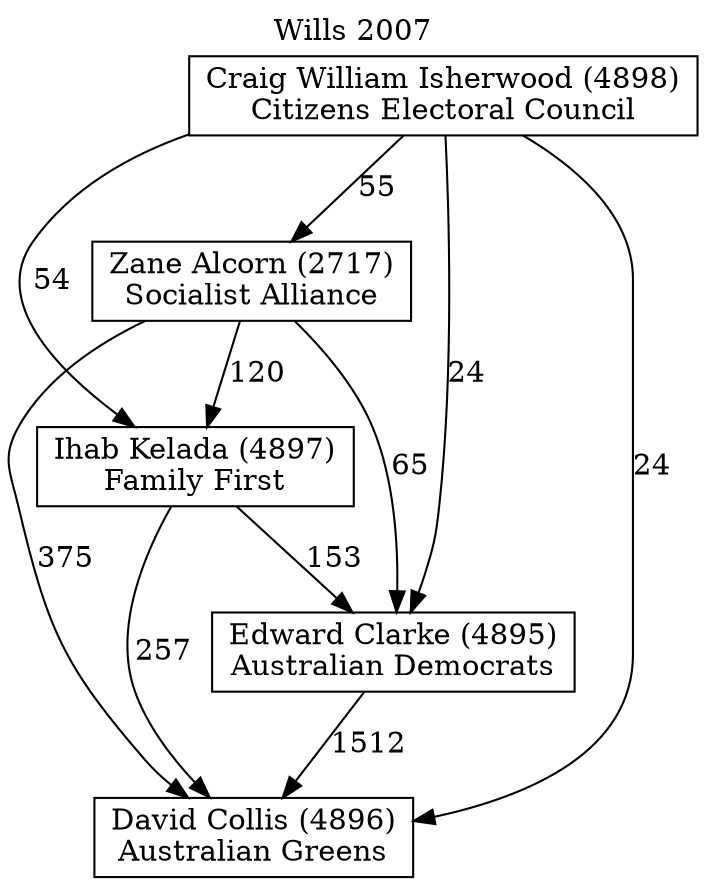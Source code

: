 // House preference flow
digraph "David Collis (4896)_Wills_2007" {
	graph [label="Wills 2007" labelloc=t mclimit=10]
	node [shape=box]
	"David Collis (4896)" [label="David Collis (4896)
Australian Greens"]
	"Edward Clarke (4895)" [label="Edward Clarke (4895)
Australian Democrats"]
	"Ihab Kelada (4897)" [label="Ihab Kelada (4897)
Family First"]
	"Zane Alcorn (2717)" [label="Zane Alcorn (2717)
Socialist Alliance"]
	"Craig William Isherwood (4898)" [label="Craig William Isherwood (4898)
Citizens Electoral Council"]
	"David Collis (4896)" [label="David Collis (4896)
Australian Greens"]
	"Ihab Kelada (4897)" [label="Ihab Kelada (4897)
Family First"]
	"Zane Alcorn (2717)" [label="Zane Alcorn (2717)
Socialist Alliance"]
	"Craig William Isherwood (4898)" [label="Craig William Isherwood (4898)
Citizens Electoral Council"]
	"David Collis (4896)" [label="David Collis (4896)
Australian Greens"]
	"Zane Alcorn (2717)" [label="Zane Alcorn (2717)
Socialist Alliance"]
	"Craig William Isherwood (4898)" [label="Craig William Isherwood (4898)
Citizens Electoral Council"]
	"David Collis (4896)" [label="David Collis (4896)
Australian Greens"]
	"Craig William Isherwood (4898)" [label="Craig William Isherwood (4898)
Citizens Electoral Council"]
	"Craig William Isherwood (4898)" [label="Craig William Isherwood (4898)
Citizens Electoral Council"]
	"Zane Alcorn (2717)" [label="Zane Alcorn (2717)
Socialist Alliance"]
	"Craig William Isherwood (4898)" [label="Craig William Isherwood (4898)
Citizens Electoral Council"]
	"Craig William Isherwood (4898)" [label="Craig William Isherwood (4898)
Citizens Electoral Council"]
	"Ihab Kelada (4897)" [label="Ihab Kelada (4897)
Family First"]
	"Zane Alcorn (2717)" [label="Zane Alcorn (2717)
Socialist Alliance"]
	"Craig William Isherwood (4898)" [label="Craig William Isherwood (4898)
Citizens Electoral Council"]
	"Ihab Kelada (4897)" [label="Ihab Kelada (4897)
Family First"]
	"Craig William Isherwood (4898)" [label="Craig William Isherwood (4898)
Citizens Electoral Council"]
	"Craig William Isherwood (4898)" [label="Craig William Isherwood (4898)
Citizens Electoral Council"]
	"Zane Alcorn (2717)" [label="Zane Alcorn (2717)
Socialist Alliance"]
	"Craig William Isherwood (4898)" [label="Craig William Isherwood (4898)
Citizens Electoral Council"]
	"Craig William Isherwood (4898)" [label="Craig William Isherwood (4898)
Citizens Electoral Council"]
	"Edward Clarke (4895)" [label="Edward Clarke (4895)
Australian Democrats"]
	"Ihab Kelada (4897)" [label="Ihab Kelada (4897)
Family First"]
	"Zane Alcorn (2717)" [label="Zane Alcorn (2717)
Socialist Alliance"]
	"Craig William Isherwood (4898)" [label="Craig William Isherwood (4898)
Citizens Electoral Council"]
	"Edward Clarke (4895)" [label="Edward Clarke (4895)
Australian Democrats"]
	"Zane Alcorn (2717)" [label="Zane Alcorn (2717)
Socialist Alliance"]
	"Craig William Isherwood (4898)" [label="Craig William Isherwood (4898)
Citizens Electoral Council"]
	"Edward Clarke (4895)" [label="Edward Clarke (4895)
Australian Democrats"]
	"Craig William Isherwood (4898)" [label="Craig William Isherwood (4898)
Citizens Electoral Council"]
	"Craig William Isherwood (4898)" [label="Craig William Isherwood (4898)
Citizens Electoral Council"]
	"Zane Alcorn (2717)" [label="Zane Alcorn (2717)
Socialist Alliance"]
	"Craig William Isherwood (4898)" [label="Craig William Isherwood (4898)
Citizens Electoral Council"]
	"Craig William Isherwood (4898)" [label="Craig William Isherwood (4898)
Citizens Electoral Council"]
	"Ihab Kelada (4897)" [label="Ihab Kelada (4897)
Family First"]
	"Zane Alcorn (2717)" [label="Zane Alcorn (2717)
Socialist Alliance"]
	"Craig William Isherwood (4898)" [label="Craig William Isherwood (4898)
Citizens Electoral Council"]
	"Ihab Kelada (4897)" [label="Ihab Kelada (4897)
Family First"]
	"Craig William Isherwood (4898)" [label="Craig William Isherwood (4898)
Citizens Electoral Council"]
	"Craig William Isherwood (4898)" [label="Craig William Isherwood (4898)
Citizens Electoral Council"]
	"Zane Alcorn (2717)" [label="Zane Alcorn (2717)
Socialist Alliance"]
	"Craig William Isherwood (4898)" [label="Craig William Isherwood (4898)
Citizens Electoral Council"]
	"Craig William Isherwood (4898)" [label="Craig William Isherwood (4898)
Citizens Electoral Council"]
	"Edward Clarke (4895)" -> "David Collis (4896)" [label=1512]
	"Ihab Kelada (4897)" -> "Edward Clarke (4895)" [label=153]
	"Zane Alcorn (2717)" -> "Ihab Kelada (4897)" [label=120]
	"Craig William Isherwood (4898)" -> "Zane Alcorn (2717)" [label=55]
	"Ihab Kelada (4897)" -> "David Collis (4896)" [label=257]
	"Zane Alcorn (2717)" -> "David Collis (4896)" [label=375]
	"Craig William Isherwood (4898)" -> "David Collis (4896)" [label=24]
	"Craig William Isherwood (4898)" -> "Ihab Kelada (4897)" [label=54]
	"Zane Alcorn (2717)" -> "Edward Clarke (4895)" [label=65]
	"Craig William Isherwood (4898)" -> "Edward Clarke (4895)" [label=24]
}
